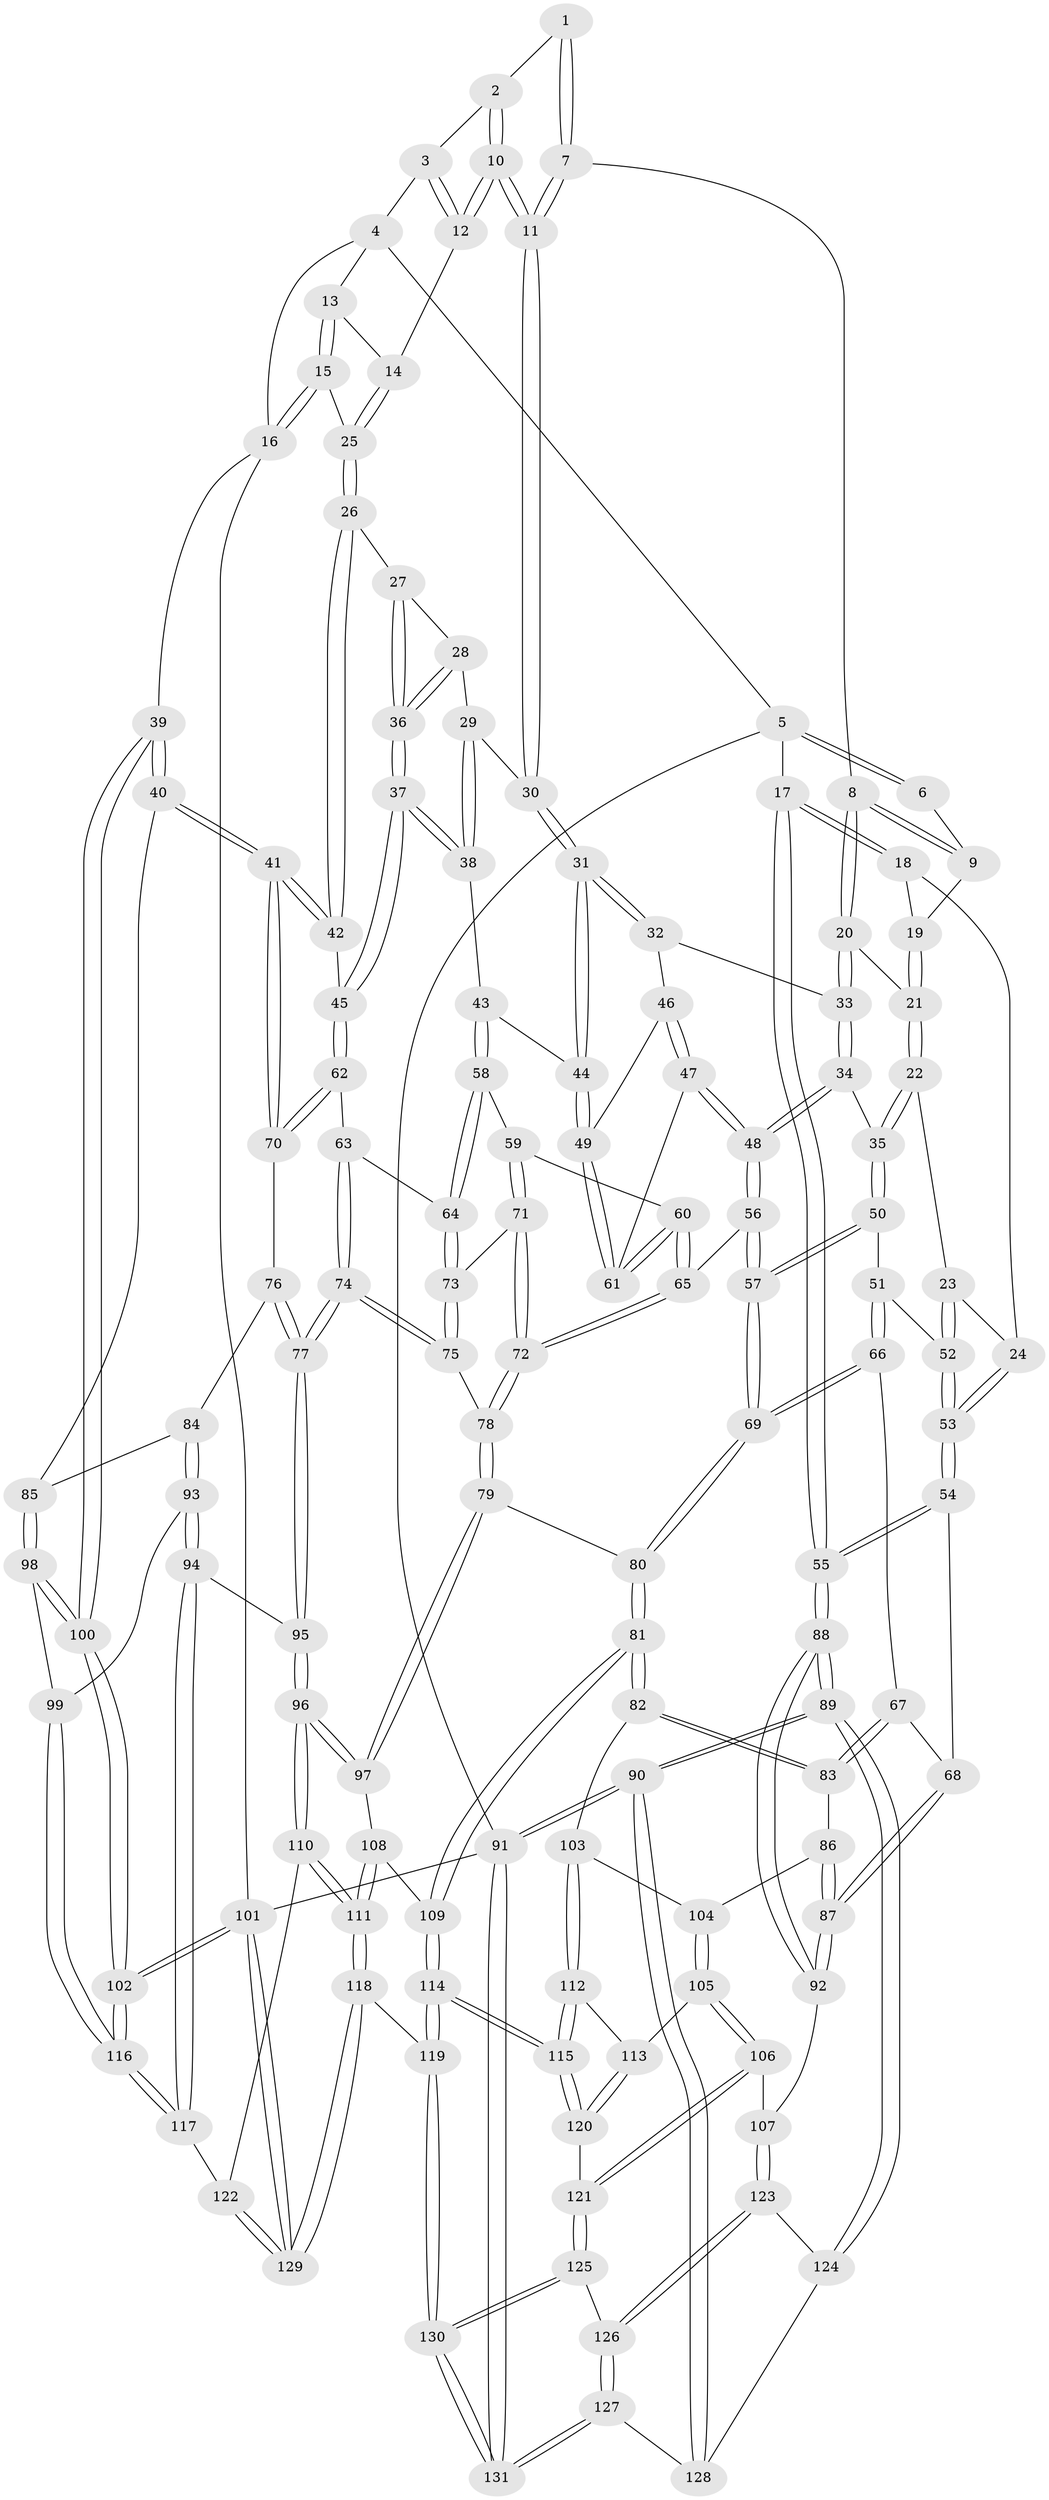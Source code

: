 // coarse degree distribution, {3: 0.14457831325301204, 4: 0.3373493975903614, 5: 0.40963855421686746, 6: 0.10843373493975904}
// Generated by graph-tools (version 1.1) at 2025/52/02/27/25 19:52:41]
// undirected, 131 vertices, 324 edges
graph export_dot {
graph [start="1"]
  node [color=gray90,style=filled];
  1 [pos="+0.4894268994187419+0"];
  2 [pos="+0.6721773255773431+0"];
  3 [pos="+0.7664042809878274+0"];
  4 [pos="+0.7779198667139772+0"];
  5 [pos="+0+0"];
  6 [pos="+0.3083187820403817+0"];
  7 [pos="+0.48053686765643905+0.11742303787695989"];
  8 [pos="+0.3418326961050243+0.13315479477163486"];
  9 [pos="+0.28933248841294895+0.017008684452799374"];
  10 [pos="+0.607964494991662+0.1145072155568987"];
  11 [pos="+0.5658155667326425+0.16803353877038477"];
  12 [pos="+0.7215174418639756+0.1176012485266706"];
  13 [pos="+0.841449001204282+0"];
  14 [pos="+0.7571446342617836+0.14390188661129333"];
  15 [pos="+0.9189898935247176+0.11747934625298831"];
  16 [pos="+1+0.25028819632414"];
  17 [pos="+0+0"];
  18 [pos="+0.10214899950093945+0.0943254340100378"];
  19 [pos="+0.16231700588022913+0.08576883344210968"];
  20 [pos="+0.3414638226855153+0.13428760542241033"];
  21 [pos="+0.21577605228743596+0.18347726008716492"];
  22 [pos="+0.1681873222990298+0.24175643570873676"];
  23 [pos="+0.13509686390495154+0.2470005475123718"];
  24 [pos="+0.11834884122427762+0.24755380111258482"];
  25 [pos="+0.7866365916194399+0.19774006452660764"];
  26 [pos="+0.7846962421068806+0.20360404024868486"];
  27 [pos="+0.7381905849569287+0.21585797367082551"];
  28 [pos="+0.660403898410328+0.21789928122452185"];
  29 [pos="+0.6419952560720271+0.21267952067738236"];
  30 [pos="+0.565921246566962+0.16863292080745873"];
  31 [pos="+0.5243096100266146+0.2675757866831495"];
  32 [pos="+0.40010587197272973+0.24622936624121966"];
  33 [pos="+0.3462668196873142+0.20229090374843822"];
  34 [pos="+0.28797671555260684+0.29347490269281623"];
  35 [pos="+0.27510923525905717+0.2966593448016048"];
  36 [pos="+0.6921961277836799+0.3223707931071571"];
  37 [pos="+0.6910001147415638+0.3807705085699975"];
  38 [pos="+0.6423068096898465+0.3427601496225819"];
  39 [pos="+1+0.42987434227077304"];
  40 [pos="+1+0.43321186876023876"];
  41 [pos="+1+0.4146900000379209"];
  42 [pos="+0.8350804656712465+0.3359982688910938"];
  43 [pos="+0.5315795600497614+0.2991965954282285"];
  44 [pos="+0.5263981786705589+0.294599857906127"];
  45 [pos="+0.6950755262394746+0.38697956911768394"];
  46 [pos="+0.3987731097946145+0.3029784106331977"];
  47 [pos="+0.38480971379720424+0.3481856864245086"];
  48 [pos="+0.3559417381191319+0.363134162230546"];
  49 [pos="+0.507224487691335+0.3144287464965981"];
  50 [pos="+0.2650167368712756+0.31343623709457563"];
  51 [pos="+0.2270958222740828+0.3743330204411916"];
  52 [pos="+0.21756507235170797+0.3715706502194068"];
  53 [pos="+0+0.358665260391105"];
  54 [pos="+0+0.39106568049155543"];
  55 [pos="+0+0.37998803458144764"];
  56 [pos="+0.34485140264660713+0.46277366919171364"];
  57 [pos="+0.3238440875638187+0.4725050715060336"];
  58 [pos="+0.5711184257577873+0.42922385721222334"];
  59 [pos="+0.5078188469531798+0.4519241585998447"];
  60 [pos="+0.47317752065150065+0.36527474650401226"];
  61 [pos="+0.4734267806045777+0.35712176959311215"];
  62 [pos="+0.6839288271091896+0.4176622226890567"];
  63 [pos="+0.6378202172675569+0.43673076030844993"];
  64 [pos="+0.6182900086090832+0.4415264800062008"];
  65 [pos="+0.3774592938860926+0.47096256821822435"];
  66 [pos="+0.25745356165674693+0.4973898198876094"];
  67 [pos="+0.22317529886493104+0.5057905901190023"];
  68 [pos="+0.0620968079775097+0.49466818428452464"];
  69 [pos="+0.26669436242055583+0.49967345121099377"];
  70 [pos="+0.7260782297148832+0.5010167915117927"];
  71 [pos="+0.5039970323146996+0.45829708666098495"];
  72 [pos="+0.44555311918975676+0.5093897192257788"];
  73 [pos="+0.5775548777178591+0.5292935239215563"];
  74 [pos="+0.6290399708293006+0.6638751836050845"];
  75 [pos="+0.576132957854151+0.5878837898523345"];
  76 [pos="+0.7263768765232331+0.5453734501952403"];
  77 [pos="+0.6417752043018758+0.6857270118785014"];
  78 [pos="+0.452919579758846+0.5331147258356709"];
  79 [pos="+0.4191754342146317+0.6209302601199673"];
  80 [pos="+0.3306792804570706+0.6665977089815565"];
  81 [pos="+0.3226892371469785+0.6902061183722383"];
  82 [pos="+0.3200401250744533+0.6913361615337862"];
  83 [pos="+0.1941807306933368+0.6096929800843621"];
  84 [pos="+0.869792070663392+0.5714504249528909"];
  85 [pos="+0.9714338477317122+0.5184309662726955"];
  86 [pos="+0.15056827734961903+0.6745912638317308"];
  87 [pos="+0.09599926887733819+0.6706132636158922"];
  88 [pos="+0+0.7179369532481856"];
  89 [pos="+0+0.8067598634035354"];
  90 [pos="+0+0.8462296611089989"];
  91 [pos="+0+1"];
  92 [pos="+0.06006215509955885+0.7126530994693565"];
  93 [pos="+0.790902797637977+0.7012259724745306"];
  94 [pos="+0.6760725299359042+0.7030167389003942"];
  95 [pos="+0.6418947873180124+0.6939215165605463"];
  96 [pos="+0.6364440500287921+0.6991936009485138"];
  97 [pos="+0.5370012094954469+0.6896266974536852"];
  98 [pos="+0.8732986744906698+0.7363980207967334"];
  99 [pos="+0.8373963219402429+0.7292565956469595"];
  100 [pos="+1+1"];
  101 [pos="+1+1"];
  102 [pos="+1+1"];
  103 [pos="+0.3080266763154387+0.6978162302831832"];
  104 [pos="+0.18762197425914284+0.6958886829722096"];
  105 [pos="+0.17693003705274285+0.8054522226393618"];
  106 [pos="+0.17050172237269862+0.8080037957150109"];
  107 [pos="+0.09674029878168794+0.819804047805364"];
  108 [pos="+0.42167024224676053+0.7448772156510256"];
  109 [pos="+0.34611639052406756+0.7167765725412556"];
  110 [pos="+0.5550378319422908+0.9382698455190897"];
  111 [pos="+0.5332402129096901+0.9743654675247106"];
  112 [pos="+0.2498588568206299+0.8028243945149832"];
  113 [pos="+0.19468896704090288+0.8084330877033536"];
  114 [pos="+0.3793220681065279+1"];
  115 [pos="+0.37515573731726415+1"];
  116 [pos="+0.808371284158305+0.8634412837060527"];
  117 [pos="+0.7822507419414614+0.8584095245613044"];
  118 [pos="+0.4845865206645845+1"];
  119 [pos="+0.4181572774370056+1"];
  120 [pos="+0.22185407940217228+0.9013968276702339"];
  121 [pos="+0.18691962264871473+0.888074466208929"];
  122 [pos="+0.7431729524139625+0.8845466740727033"];
  123 [pos="+0.09613190212903369+0.8211402812418628"];
  124 [pos="+0.06842351687357327+0.836711466157573"];
  125 [pos="+0.12946693586495614+0.8988182217900248"];
  126 [pos="+0.12244613111598483+0.8916266991965248"];
  127 [pos="+0.0437993099550238+0.9563796270365983"];
  128 [pos="+0.033826762829574746+0.8961689773999577"];
  129 [pos="+0.9611263452267214+1"];
  130 [pos="+0.23329582060841264+1"];
  131 [pos="+0+1"];
  1 -- 2;
  1 -- 7;
  1 -- 7;
  2 -- 3;
  2 -- 10;
  2 -- 10;
  3 -- 4;
  3 -- 12;
  3 -- 12;
  4 -- 5;
  4 -- 13;
  4 -- 16;
  5 -- 6;
  5 -- 6;
  5 -- 17;
  5 -- 91;
  6 -- 9;
  7 -- 8;
  7 -- 11;
  7 -- 11;
  8 -- 9;
  8 -- 9;
  8 -- 20;
  8 -- 20;
  9 -- 19;
  10 -- 11;
  10 -- 11;
  10 -- 12;
  10 -- 12;
  11 -- 30;
  11 -- 30;
  12 -- 14;
  13 -- 14;
  13 -- 15;
  13 -- 15;
  14 -- 25;
  14 -- 25;
  15 -- 16;
  15 -- 16;
  15 -- 25;
  16 -- 39;
  16 -- 101;
  17 -- 18;
  17 -- 18;
  17 -- 55;
  17 -- 55;
  18 -- 19;
  18 -- 24;
  19 -- 21;
  19 -- 21;
  20 -- 21;
  20 -- 33;
  20 -- 33;
  21 -- 22;
  21 -- 22;
  22 -- 23;
  22 -- 35;
  22 -- 35;
  23 -- 24;
  23 -- 52;
  23 -- 52;
  24 -- 53;
  24 -- 53;
  25 -- 26;
  25 -- 26;
  26 -- 27;
  26 -- 42;
  26 -- 42;
  27 -- 28;
  27 -- 36;
  27 -- 36;
  28 -- 29;
  28 -- 36;
  28 -- 36;
  29 -- 30;
  29 -- 38;
  29 -- 38;
  30 -- 31;
  30 -- 31;
  31 -- 32;
  31 -- 32;
  31 -- 44;
  31 -- 44;
  32 -- 33;
  32 -- 46;
  33 -- 34;
  33 -- 34;
  34 -- 35;
  34 -- 48;
  34 -- 48;
  35 -- 50;
  35 -- 50;
  36 -- 37;
  36 -- 37;
  37 -- 38;
  37 -- 38;
  37 -- 45;
  37 -- 45;
  38 -- 43;
  39 -- 40;
  39 -- 40;
  39 -- 100;
  39 -- 100;
  40 -- 41;
  40 -- 41;
  40 -- 85;
  41 -- 42;
  41 -- 42;
  41 -- 70;
  41 -- 70;
  42 -- 45;
  43 -- 44;
  43 -- 58;
  43 -- 58;
  44 -- 49;
  44 -- 49;
  45 -- 62;
  45 -- 62;
  46 -- 47;
  46 -- 47;
  46 -- 49;
  47 -- 48;
  47 -- 48;
  47 -- 61;
  48 -- 56;
  48 -- 56;
  49 -- 61;
  49 -- 61;
  50 -- 51;
  50 -- 57;
  50 -- 57;
  51 -- 52;
  51 -- 66;
  51 -- 66;
  52 -- 53;
  52 -- 53;
  53 -- 54;
  53 -- 54;
  54 -- 55;
  54 -- 55;
  54 -- 68;
  55 -- 88;
  55 -- 88;
  56 -- 57;
  56 -- 57;
  56 -- 65;
  57 -- 69;
  57 -- 69;
  58 -- 59;
  58 -- 64;
  58 -- 64;
  59 -- 60;
  59 -- 71;
  59 -- 71;
  60 -- 61;
  60 -- 61;
  60 -- 65;
  60 -- 65;
  62 -- 63;
  62 -- 70;
  62 -- 70;
  63 -- 64;
  63 -- 74;
  63 -- 74;
  64 -- 73;
  64 -- 73;
  65 -- 72;
  65 -- 72;
  66 -- 67;
  66 -- 69;
  66 -- 69;
  67 -- 68;
  67 -- 83;
  67 -- 83;
  68 -- 87;
  68 -- 87;
  69 -- 80;
  69 -- 80;
  70 -- 76;
  71 -- 72;
  71 -- 72;
  71 -- 73;
  72 -- 78;
  72 -- 78;
  73 -- 75;
  73 -- 75;
  74 -- 75;
  74 -- 75;
  74 -- 77;
  74 -- 77;
  75 -- 78;
  76 -- 77;
  76 -- 77;
  76 -- 84;
  77 -- 95;
  77 -- 95;
  78 -- 79;
  78 -- 79;
  79 -- 80;
  79 -- 97;
  79 -- 97;
  80 -- 81;
  80 -- 81;
  81 -- 82;
  81 -- 82;
  81 -- 109;
  81 -- 109;
  82 -- 83;
  82 -- 83;
  82 -- 103;
  83 -- 86;
  84 -- 85;
  84 -- 93;
  84 -- 93;
  85 -- 98;
  85 -- 98;
  86 -- 87;
  86 -- 87;
  86 -- 104;
  87 -- 92;
  87 -- 92;
  88 -- 89;
  88 -- 89;
  88 -- 92;
  88 -- 92;
  89 -- 90;
  89 -- 90;
  89 -- 124;
  89 -- 124;
  90 -- 91;
  90 -- 91;
  90 -- 128;
  90 -- 128;
  91 -- 131;
  91 -- 131;
  91 -- 101;
  92 -- 107;
  93 -- 94;
  93 -- 94;
  93 -- 99;
  94 -- 95;
  94 -- 117;
  94 -- 117;
  95 -- 96;
  95 -- 96;
  96 -- 97;
  96 -- 97;
  96 -- 110;
  96 -- 110;
  97 -- 108;
  98 -- 99;
  98 -- 100;
  98 -- 100;
  99 -- 116;
  99 -- 116;
  100 -- 102;
  100 -- 102;
  101 -- 102;
  101 -- 102;
  101 -- 129;
  101 -- 129;
  102 -- 116;
  102 -- 116;
  103 -- 104;
  103 -- 112;
  103 -- 112;
  104 -- 105;
  104 -- 105;
  105 -- 106;
  105 -- 106;
  105 -- 113;
  106 -- 107;
  106 -- 121;
  106 -- 121;
  107 -- 123;
  107 -- 123;
  108 -- 109;
  108 -- 111;
  108 -- 111;
  109 -- 114;
  109 -- 114;
  110 -- 111;
  110 -- 111;
  110 -- 122;
  111 -- 118;
  111 -- 118;
  112 -- 113;
  112 -- 115;
  112 -- 115;
  113 -- 120;
  113 -- 120;
  114 -- 115;
  114 -- 115;
  114 -- 119;
  114 -- 119;
  115 -- 120;
  115 -- 120;
  116 -- 117;
  116 -- 117;
  117 -- 122;
  118 -- 119;
  118 -- 129;
  118 -- 129;
  119 -- 130;
  119 -- 130;
  120 -- 121;
  121 -- 125;
  121 -- 125;
  122 -- 129;
  122 -- 129;
  123 -- 124;
  123 -- 126;
  123 -- 126;
  124 -- 128;
  125 -- 126;
  125 -- 130;
  125 -- 130;
  126 -- 127;
  126 -- 127;
  127 -- 128;
  127 -- 131;
  127 -- 131;
  130 -- 131;
  130 -- 131;
}
